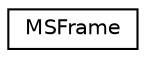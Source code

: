 digraph "Graphical Class Hierarchy"
{
  edge [fontname="Helvetica",fontsize="10",labelfontname="Helvetica",labelfontsize="10"];
  node [fontname="Helvetica",fontsize="10",shape=record];
  rankdir="LR";
  Node0 [label="MSFrame",height=0.2,width=0.4,color="black", fillcolor="white", style="filled",URL="$d3/d46/class_m_s_frame.html",tooltip="Sets and checks options for microsim; inits global outputs and settings. "];
}
